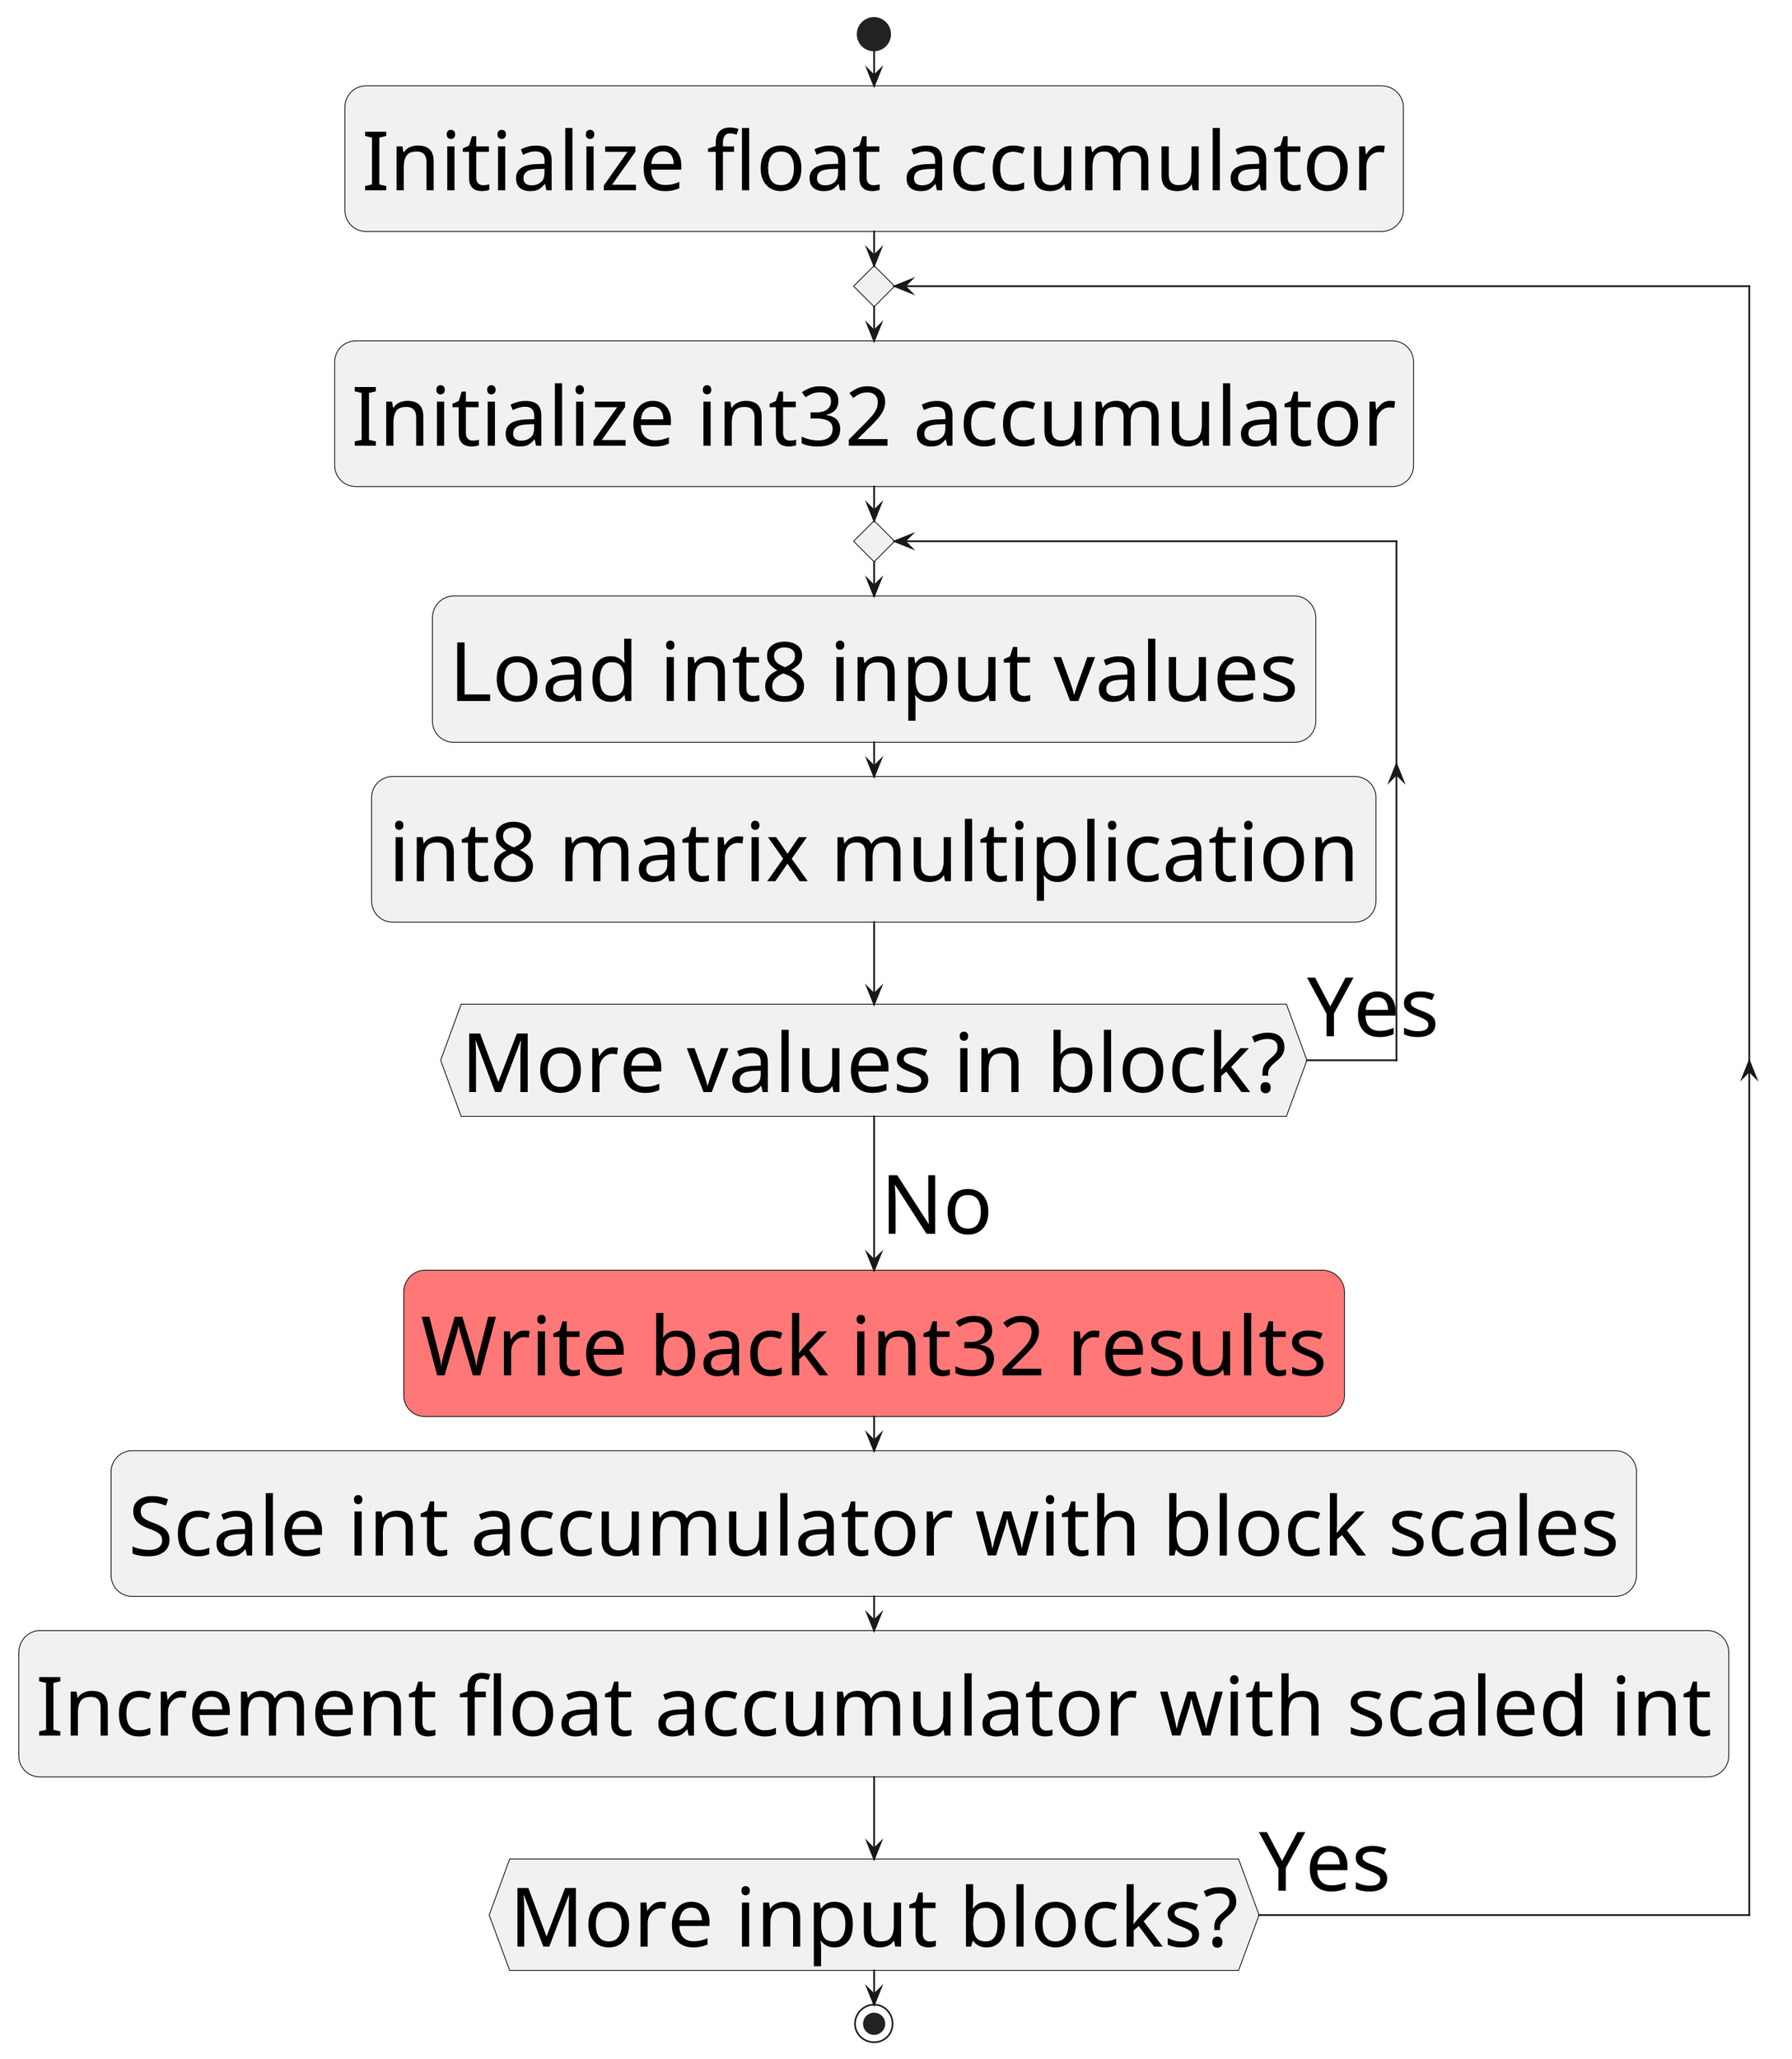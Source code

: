 @startuml
skinparam DefaultFontSize 48
skinparam dpi 240

start
:Initialize float accumulator;
repeat
    :Initialize int32 accumulator;
    repeat
        :Load int8 input values;
        :int8 matrix multiplication;
    repeat while (More values in block?) is (Yes)
    ->No;
    #FF7777:Write back int32 results;
    :Scale int accumulator with block scales;
    :Increment float accumulator with scaled int;
repeat while (More input blocks?) is (Yes)
stop
@enduml
